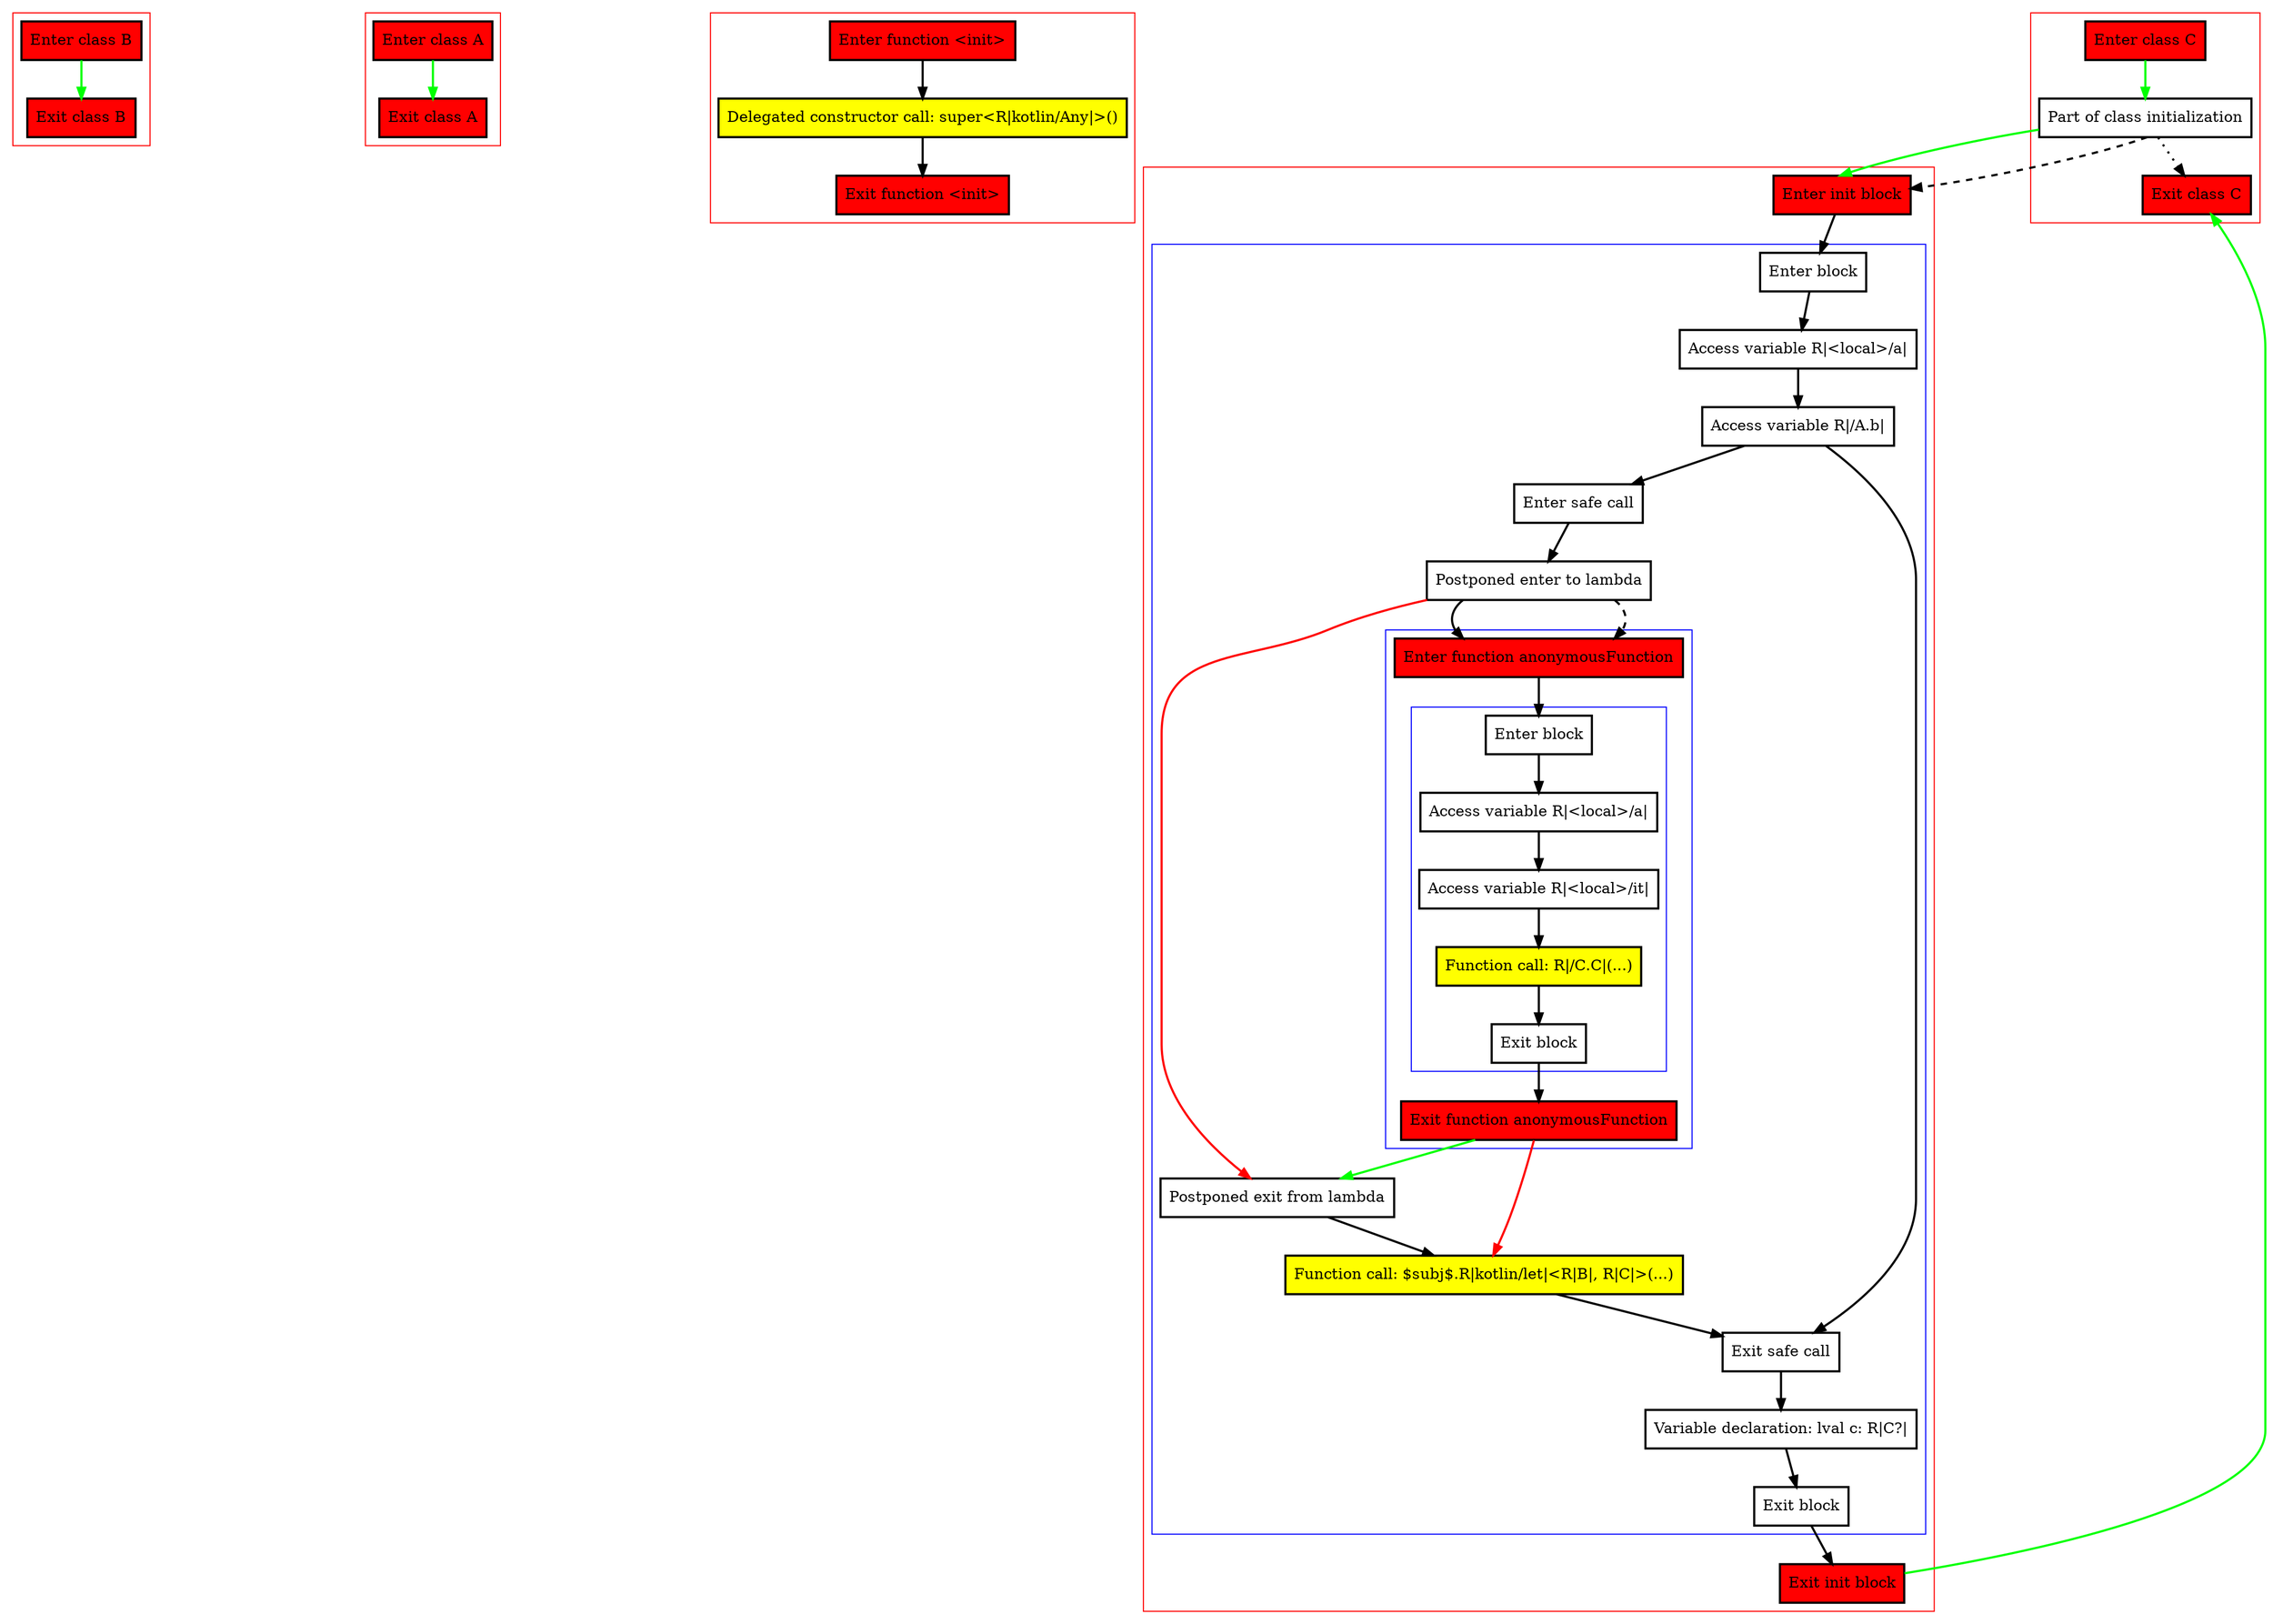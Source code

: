 digraph initBlockAndInPlaceLambda_kt {
    graph [nodesep=3]
    node [shape=box penwidth=2]
    edge [penwidth=2]

    subgraph cluster_0 {
        color=red
        0 [label="Enter class B" style="filled" fillcolor=red];
        1 [label="Exit class B" style="filled" fillcolor=red];
    }
    0 -> {1} [color=green];

    subgraph cluster_1 {
        color=red
        2 [label="Enter class A" style="filled" fillcolor=red];
        3 [label="Exit class A" style="filled" fillcolor=red];
    }
    2 -> {3} [color=green];

    subgraph cluster_2 {
        color=red
        4 [label="Enter function <init>" style="filled" fillcolor=red];
        5 [label="Delegated constructor call: super<R|kotlin/Any|>()" style="filled" fillcolor=yellow];
        6 [label="Exit function <init>" style="filled" fillcolor=red];
    }
    4 -> {5};
    5 -> {6};

    subgraph cluster_3 {
        color=red
        7 [label="Enter init block" style="filled" fillcolor=red];
        subgraph cluster_4 {
            color=blue
            8 [label="Enter block"];
            9 [label="Access variable R|<local>/a|"];
            10 [label="Access variable R|/A.b|"];
            11 [label="Enter safe call"];
            12 [label="Postponed enter to lambda"];
            subgraph cluster_5 {
                color=blue
                19 [label="Enter function anonymousFunction" style="filled" fillcolor=red];
                subgraph cluster_6 {
                    color=blue
                    20 [label="Enter block"];
                    21 [label="Access variable R|<local>/a|"];
                    22 [label="Access variable R|<local>/it|"];
                    23 [label="Function call: R|/C.C|(...)" style="filled" fillcolor=yellow];
                    24 [label="Exit block"];
                }
                25 [label="Exit function anonymousFunction" style="filled" fillcolor=red];
            }
            13 [label="Postponed exit from lambda"];
            14 [label="Function call: $subj$.R|kotlin/let|<R|B|, R|C|>(...)" style="filled" fillcolor=yellow];
            15 [label="Exit safe call"];
            16 [label="Variable declaration: lval c: R|C?|"];
            17 [label="Exit block"];
        }
        18 [label="Exit init block" style="filled" fillcolor=red];
    }
    7 -> {8};
    8 -> {9};
    9 -> {10};
    10 -> {11 15};
    11 -> {12};
    12 -> {19};
    12 -> {13} [color=red];
    12 -> {19} [style=dashed];
    13 -> {14};
    14 -> {15};
    15 -> {16};
    16 -> {17};
    17 -> {18};
    18 -> {28} [color=green];
    19 -> {20};
    20 -> {21};
    21 -> {22};
    22 -> {23};
    23 -> {24};
    24 -> {25};
    25 -> {14} [color=red];
    25 -> {13} [color=green];

    subgraph cluster_7 {
        color=red
        26 [label="Enter class C" style="filled" fillcolor=red];
        27 [label="Part of class initialization"];
        28 [label="Exit class C" style="filled" fillcolor=red];
    }
    26 -> {27} [color=green];
    27 -> {28} [style=dotted];
    27 -> {7} [color=green];
    27 -> {7} [style=dashed];

}
